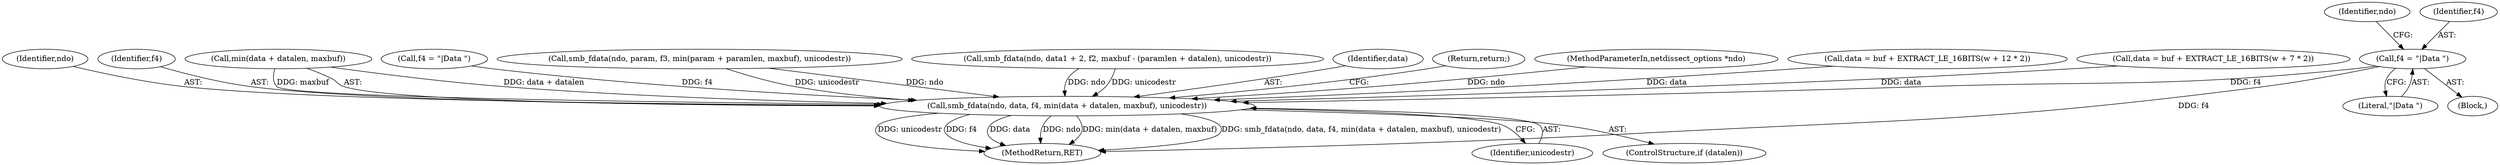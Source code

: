 digraph "0_tcpdump_96480ab95308cd9234b4f09b175ebf60e17792c6@pointer" {
"1000234" [label="(Call,f4 = \"|Data \")"];
"1000346" [label="(Call,smb_fdata(ndo, data, f4, min(data + datalen, maxbuf), unicodestr))"];
"1000238" [label="(Identifier,ndo)"];
"1000364" [label="(MethodReturn,RET)"];
"1000350" [label="(Call,min(data + datalen, maxbuf))"];
"1000236" [label="(Literal,\"|Data \")"];
"1000177" [label="(Call,f4 = \"|Data \")"];
"1000334" [label="(Call,smb_fdata(ndo, param, f3, min(param + paramlen, maxbuf), unicodestr))"];
"1000355" [label="(Identifier,unicodestr)"];
"1000348" [label="(Identifier,data)"];
"1000356" [label="(Return,return;)"];
"1000235" [label="(Identifier,f4)"];
"1000181" [label="(Block,)"];
"1000101" [label="(MethodParameterIn,netdissect_options *ndo)"];
"1000158" [label="(Call,data = buf + EXTRACT_LE_16BITS(w + 12 * 2))"];
"1000344" [label="(ControlStructure,if (datalen))"];
"1000215" [label="(Call,data = buf + EXTRACT_LE_16BITS(w + 7 * 2))"];
"1000234" [label="(Call,f4 = \"|Data \")"];
"1000346" [label="(Call,smb_fdata(ndo, data, f4, min(data + datalen, maxbuf), unicodestr))"];
"1000274" [label="(Call,smb_fdata(ndo, data1 + 2, f2, maxbuf - (paramlen + datalen), unicodestr))"];
"1000347" [label="(Identifier,ndo)"];
"1000349" [label="(Identifier,f4)"];
"1000234" -> "1000181"  [label="AST: "];
"1000234" -> "1000236"  [label="CFG: "];
"1000235" -> "1000234"  [label="AST: "];
"1000236" -> "1000234"  [label="AST: "];
"1000238" -> "1000234"  [label="CFG: "];
"1000234" -> "1000364"  [label="DDG: f4"];
"1000234" -> "1000346"  [label="DDG: f4"];
"1000346" -> "1000344"  [label="AST: "];
"1000346" -> "1000355"  [label="CFG: "];
"1000347" -> "1000346"  [label="AST: "];
"1000348" -> "1000346"  [label="AST: "];
"1000349" -> "1000346"  [label="AST: "];
"1000350" -> "1000346"  [label="AST: "];
"1000355" -> "1000346"  [label="AST: "];
"1000356" -> "1000346"  [label="CFG: "];
"1000346" -> "1000364"  [label="DDG: f4"];
"1000346" -> "1000364"  [label="DDG: data"];
"1000346" -> "1000364"  [label="DDG: ndo"];
"1000346" -> "1000364"  [label="DDG: min(data + datalen, maxbuf)"];
"1000346" -> "1000364"  [label="DDG: smb_fdata(ndo, data, f4, min(data + datalen, maxbuf), unicodestr)"];
"1000346" -> "1000364"  [label="DDG: unicodestr"];
"1000274" -> "1000346"  [label="DDG: ndo"];
"1000274" -> "1000346"  [label="DDG: unicodestr"];
"1000334" -> "1000346"  [label="DDG: ndo"];
"1000334" -> "1000346"  [label="DDG: unicodestr"];
"1000101" -> "1000346"  [label="DDG: ndo"];
"1000158" -> "1000346"  [label="DDG: data"];
"1000215" -> "1000346"  [label="DDG: data"];
"1000177" -> "1000346"  [label="DDG: f4"];
"1000350" -> "1000346"  [label="DDG: data + datalen"];
"1000350" -> "1000346"  [label="DDG: maxbuf"];
}
